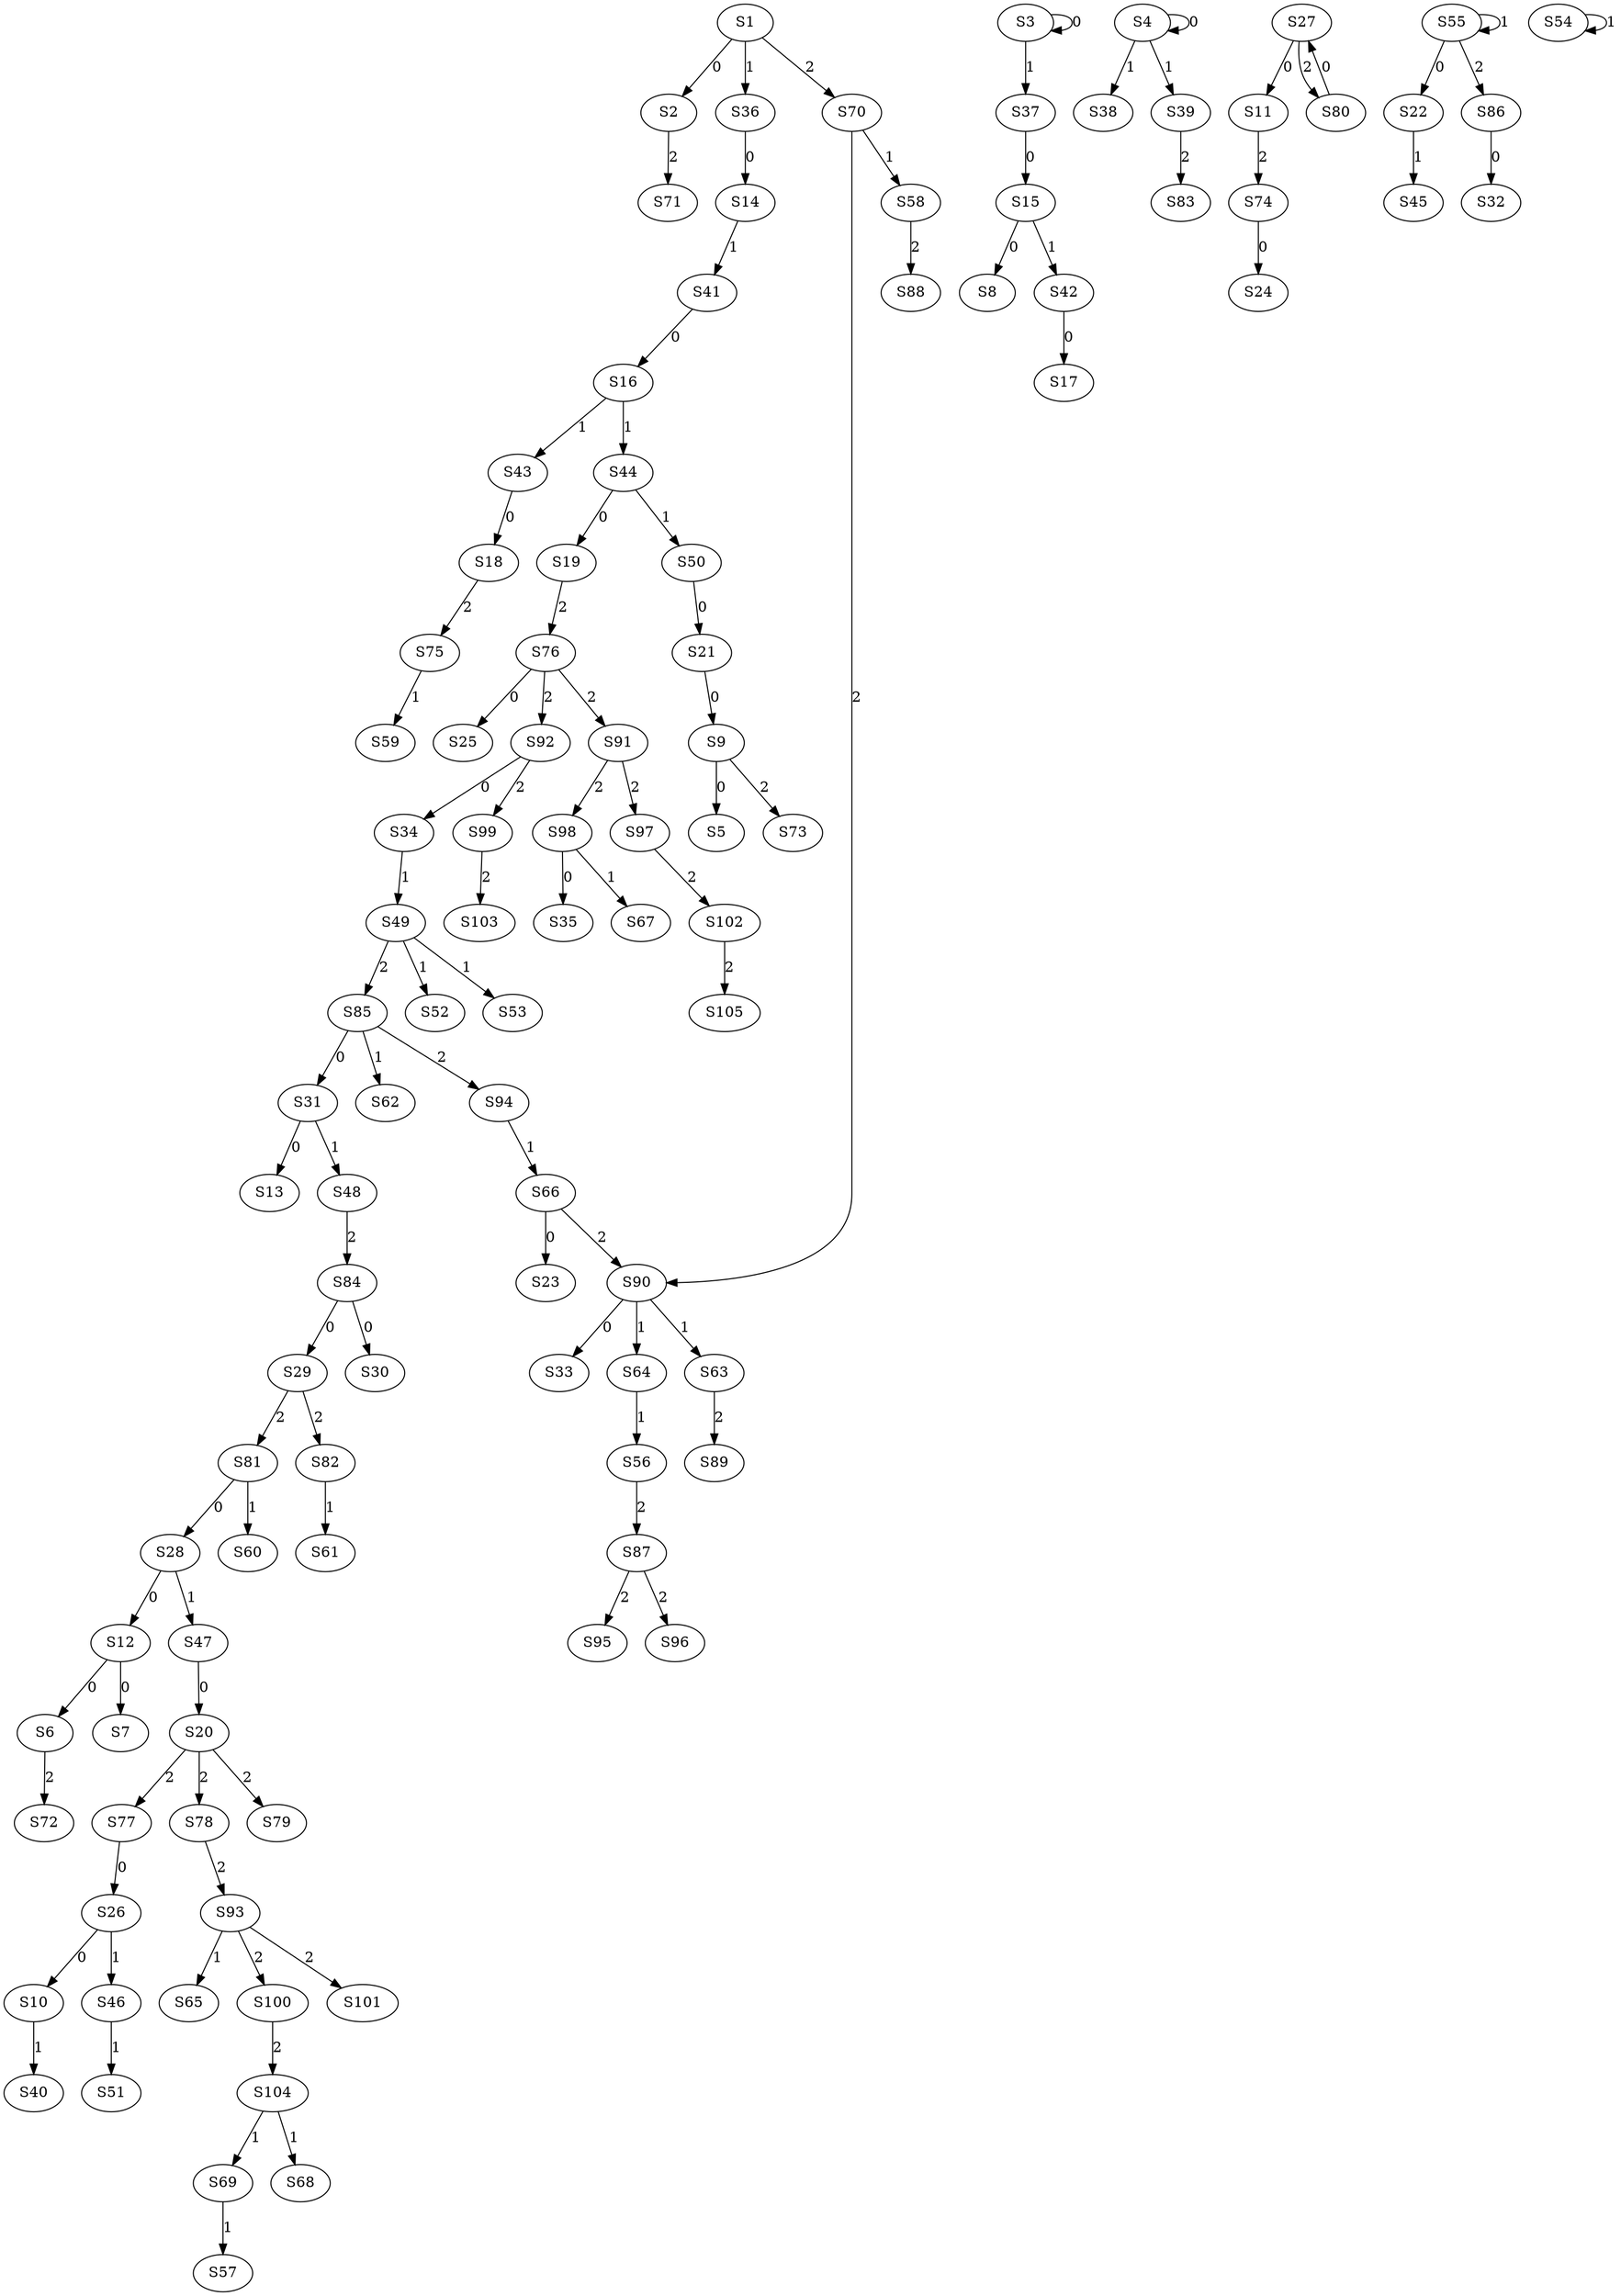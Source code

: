 strict digraph {
	S1 -> S2 [ label = 0 ];
	S3 -> S3 [ label = 0 ];
	S4 -> S4 [ label = 0 ];
	S9 -> S5 [ label = 0 ];
	S12 -> S6 [ label = 0 ];
	S12 -> S7 [ label = 0 ];
	S15 -> S8 [ label = 0 ];
	S21 -> S9 [ label = 0 ];
	S26 -> S10 [ label = 0 ];
	S27 -> S11 [ label = 0 ];
	S28 -> S12 [ label = 0 ];
	S31 -> S13 [ label = 0 ];
	S36 -> S14 [ label = 0 ];
	S37 -> S15 [ label = 0 ];
	S41 -> S16 [ label = 0 ];
	S42 -> S17 [ label = 0 ];
	S43 -> S18 [ label = 0 ];
	S44 -> S19 [ label = 0 ];
	S47 -> S20 [ label = 0 ];
	S50 -> S21 [ label = 0 ];
	S55 -> S22 [ label = 0 ];
	S66 -> S23 [ label = 0 ];
	S74 -> S24 [ label = 0 ];
	S76 -> S25 [ label = 0 ];
	S77 -> S26 [ label = 0 ];
	S80 -> S27 [ label = 0 ];
	S81 -> S28 [ label = 0 ];
	S84 -> S29 [ label = 0 ];
	S84 -> S30 [ label = 0 ];
	S85 -> S31 [ label = 0 ];
	S86 -> S32 [ label = 0 ];
	S90 -> S33 [ label = 0 ];
	S92 -> S34 [ label = 0 ];
	S98 -> S35 [ label = 0 ];
	S1 -> S36 [ label = 1 ];
	S3 -> S37 [ label = 1 ];
	S4 -> S38 [ label = 1 ];
	S4 -> S39 [ label = 1 ];
	S10 -> S40 [ label = 1 ];
	S14 -> S41 [ label = 1 ];
	S15 -> S42 [ label = 1 ];
	S16 -> S43 [ label = 1 ];
	S16 -> S44 [ label = 1 ];
	S22 -> S45 [ label = 1 ];
	S26 -> S46 [ label = 1 ];
	S28 -> S47 [ label = 1 ];
	S31 -> S48 [ label = 1 ];
	S34 -> S49 [ label = 1 ];
	S44 -> S50 [ label = 1 ];
	S46 -> S51 [ label = 1 ];
	S49 -> S52 [ label = 1 ];
	S49 -> S53 [ label = 1 ];
	S54 -> S54 [ label = 1 ];
	S55 -> S55 [ label = 1 ];
	S64 -> S56 [ label = 1 ];
	S69 -> S57 [ label = 1 ];
	S70 -> S58 [ label = 1 ];
	S75 -> S59 [ label = 1 ];
	S81 -> S60 [ label = 1 ];
	S82 -> S61 [ label = 1 ];
	S85 -> S62 [ label = 1 ];
	S90 -> S63 [ label = 1 ];
	S90 -> S64 [ label = 1 ];
	S93 -> S65 [ label = 1 ];
	S94 -> S66 [ label = 1 ];
	S98 -> S67 [ label = 1 ];
	S104 -> S68 [ label = 1 ];
	S104 -> S69 [ label = 1 ];
	S1 -> S70 [ label = 2 ];
	S2 -> S71 [ label = 2 ];
	S6 -> S72 [ label = 2 ];
	S9 -> S73 [ label = 2 ];
	S11 -> S74 [ label = 2 ];
	S18 -> S75 [ label = 2 ];
	S19 -> S76 [ label = 2 ];
	S20 -> S77 [ label = 2 ];
	S20 -> S78 [ label = 2 ];
	S20 -> S79 [ label = 2 ];
	S27 -> S80 [ label = 2 ];
	S29 -> S81 [ label = 2 ];
	S29 -> S82 [ label = 2 ];
	S39 -> S83 [ label = 2 ];
	S48 -> S84 [ label = 2 ];
	S49 -> S85 [ label = 2 ];
	S55 -> S86 [ label = 2 ];
	S56 -> S87 [ label = 2 ];
	S58 -> S88 [ label = 2 ];
	S63 -> S89 [ label = 2 ];
	S66 -> S90 [ label = 2 ];
	S76 -> S91 [ label = 2 ];
	S76 -> S92 [ label = 2 ];
	S78 -> S93 [ label = 2 ];
	S85 -> S94 [ label = 2 ];
	S87 -> S95 [ label = 2 ];
	S87 -> S96 [ label = 2 ];
	S91 -> S97 [ label = 2 ];
	S91 -> S98 [ label = 2 ];
	S92 -> S99 [ label = 2 ];
	S93 -> S100 [ label = 2 ];
	S93 -> S101 [ label = 2 ];
	S97 -> S102 [ label = 2 ];
	S99 -> S103 [ label = 2 ];
	S100 -> S104 [ label = 2 ];
	S102 -> S105 [ label = 2 ];
	S70 -> S90 [ label = 2 ];
}